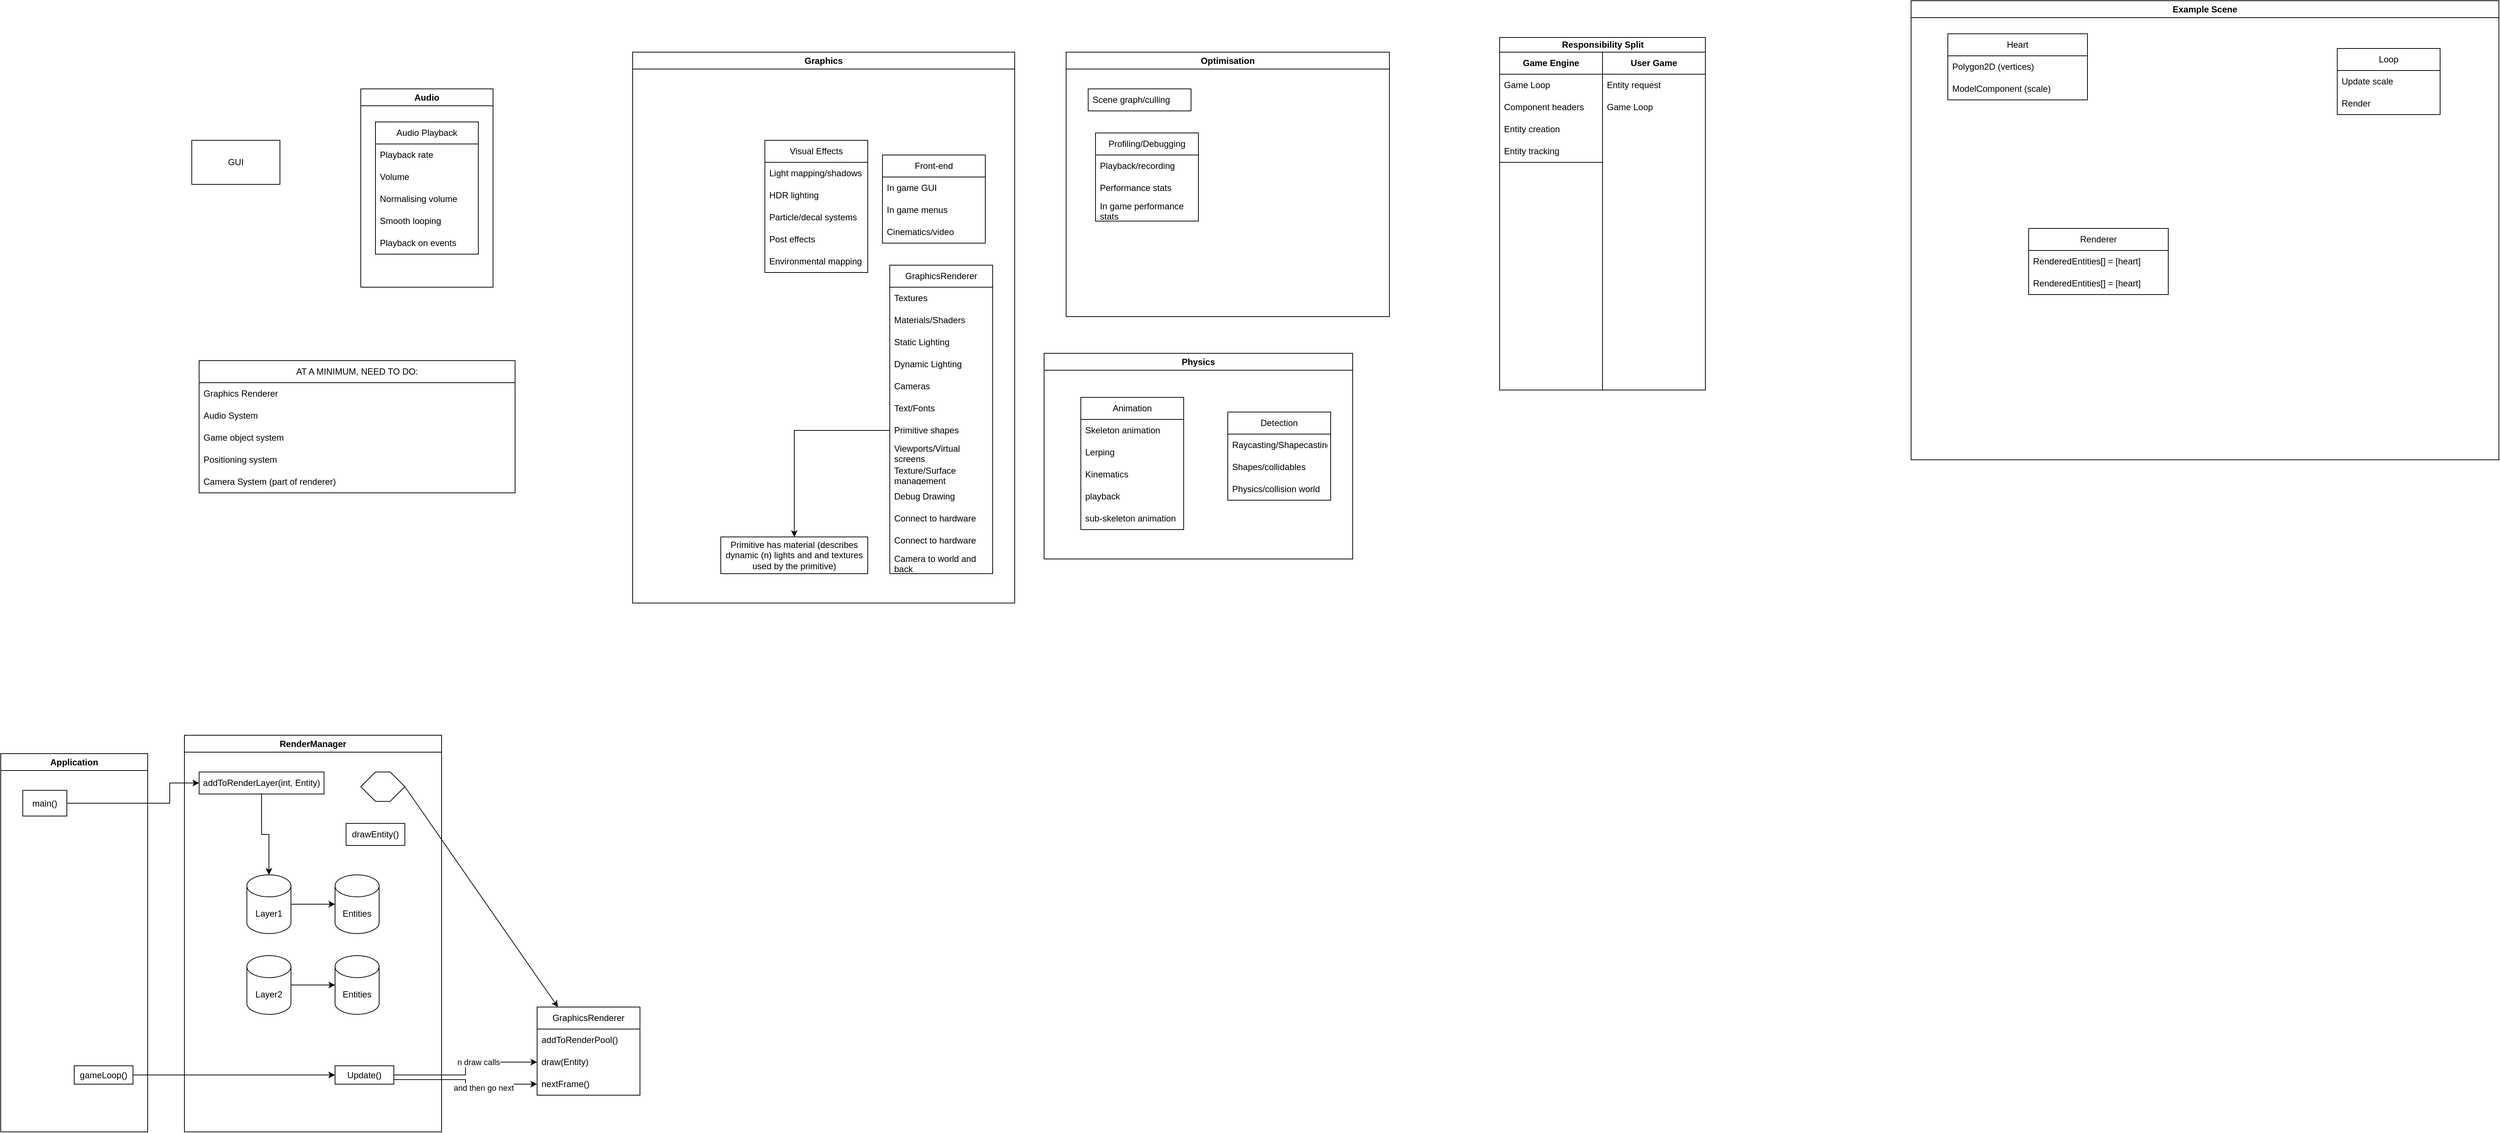 <mxfile version="23.1.5" type="device">
  <diagram name="Page-1" id="dj7IsfFV3n2ScgPopdDK">
    <mxGraphModel dx="2846" dy="1161" grid="1" gridSize="10" guides="1" tooltips="1" connect="1" arrows="1" fold="1" page="1" pageScale="1" pageWidth="850" pageHeight="1100" math="0" shadow="0">
      <root>
        <mxCell id="0" />
        <mxCell id="1" parent="0" />
        <mxCell id="uAU6rZixQH7WhmtSIfLZ-1" value="GraphicsRenderer" style="swimlane;fontStyle=0;childLayout=stackLayout;horizontal=1;startSize=30;horizontalStack=0;resizeParent=1;resizeParentMax=0;resizeLast=0;collapsible=1;marginBottom=0;whiteSpace=wrap;html=1;" parent="1" vertex="1">
          <mxGeometry x="390" y="480" width="140" height="420" as="geometry" />
        </mxCell>
        <mxCell id="uAU6rZixQH7WhmtSIfLZ-3" value="Textures" style="text;strokeColor=none;fillColor=none;align=left;verticalAlign=middle;spacingLeft=4;spacingRight=4;overflow=hidden;points=[[0,0.5],[1,0.5]];portConstraint=eastwest;rotatable=0;whiteSpace=wrap;html=1;" parent="uAU6rZixQH7WhmtSIfLZ-1" vertex="1">
          <mxGeometry y="30" width="140" height="30" as="geometry" />
        </mxCell>
        <mxCell id="uAU6rZixQH7WhmtSIfLZ-5" value="Materials/Shaders" style="text;strokeColor=none;fillColor=none;align=left;verticalAlign=middle;spacingLeft=4;spacingRight=4;overflow=hidden;points=[[0,0.5],[1,0.5]];portConstraint=eastwest;rotatable=0;whiteSpace=wrap;html=1;" parent="uAU6rZixQH7WhmtSIfLZ-1" vertex="1">
          <mxGeometry y="60" width="140" height="30" as="geometry" />
        </mxCell>
        <mxCell id="uAU6rZixQH7WhmtSIfLZ-6" value="Static Lighting" style="text;strokeColor=none;fillColor=none;align=left;verticalAlign=middle;spacingLeft=4;spacingRight=4;overflow=hidden;points=[[0,0.5],[1,0.5]];portConstraint=eastwest;rotatable=0;whiteSpace=wrap;html=1;" parent="uAU6rZixQH7WhmtSIfLZ-1" vertex="1">
          <mxGeometry y="90" width="140" height="30" as="geometry" />
        </mxCell>
        <mxCell id="uAU6rZixQH7WhmtSIfLZ-7" value="Dynamic Lighting" style="text;strokeColor=none;fillColor=none;align=left;verticalAlign=middle;spacingLeft=4;spacingRight=4;overflow=hidden;points=[[0,0.5],[1,0.5]];portConstraint=eastwest;rotatable=0;whiteSpace=wrap;html=1;" parent="uAU6rZixQH7WhmtSIfLZ-1" vertex="1">
          <mxGeometry y="120" width="140" height="30" as="geometry" />
        </mxCell>
        <mxCell id="uAU6rZixQH7WhmtSIfLZ-8" value="Cameras" style="text;strokeColor=none;fillColor=none;align=left;verticalAlign=middle;spacingLeft=4;spacingRight=4;overflow=hidden;points=[[0,0.5],[1,0.5]];portConstraint=eastwest;rotatable=0;whiteSpace=wrap;html=1;" parent="uAU6rZixQH7WhmtSIfLZ-1" vertex="1">
          <mxGeometry y="150" width="140" height="30" as="geometry" />
        </mxCell>
        <mxCell id="uAU6rZixQH7WhmtSIfLZ-9" value="Text/Fonts" style="text;strokeColor=none;fillColor=none;align=left;verticalAlign=middle;spacingLeft=4;spacingRight=4;overflow=hidden;points=[[0,0.5],[1,0.5]];portConstraint=eastwest;rotatable=0;whiteSpace=wrap;html=1;" parent="uAU6rZixQH7WhmtSIfLZ-1" vertex="1">
          <mxGeometry y="180" width="140" height="30" as="geometry" />
        </mxCell>
        <mxCell id="uAU6rZixQH7WhmtSIfLZ-10" value="Primitive shapes" style="text;strokeColor=none;fillColor=none;align=left;verticalAlign=middle;spacingLeft=4;spacingRight=4;overflow=hidden;points=[[0,0.5],[1,0.5]];portConstraint=eastwest;rotatable=0;whiteSpace=wrap;html=1;" parent="uAU6rZixQH7WhmtSIfLZ-1" vertex="1">
          <mxGeometry y="210" width="140" height="30" as="geometry" />
        </mxCell>
        <mxCell id="uAU6rZixQH7WhmtSIfLZ-11" value="Viewports/Virtual screens" style="text;strokeColor=none;fillColor=none;align=left;verticalAlign=middle;spacingLeft=4;spacingRight=4;overflow=hidden;points=[[0,0.5],[1,0.5]];portConstraint=eastwest;rotatable=0;whiteSpace=wrap;html=1;" parent="uAU6rZixQH7WhmtSIfLZ-1" vertex="1">
          <mxGeometry y="240" width="140" height="30" as="geometry" />
        </mxCell>
        <mxCell id="uAU6rZixQH7WhmtSIfLZ-12" value="Texture/Surface management" style="text;strokeColor=none;fillColor=none;align=left;verticalAlign=middle;spacingLeft=4;spacingRight=4;overflow=hidden;points=[[0,0.5],[1,0.5]];portConstraint=eastwest;rotatable=0;whiteSpace=wrap;html=1;" parent="uAU6rZixQH7WhmtSIfLZ-1" vertex="1">
          <mxGeometry y="270" width="140" height="30" as="geometry" />
        </mxCell>
        <mxCell id="uAU6rZixQH7WhmtSIfLZ-13" value="Debug Drawing" style="text;strokeColor=none;fillColor=none;align=left;verticalAlign=middle;spacingLeft=4;spacingRight=4;overflow=hidden;points=[[0,0.5],[1,0.5]];portConstraint=eastwest;rotatable=0;whiteSpace=wrap;html=1;" parent="uAU6rZixQH7WhmtSIfLZ-1" vertex="1">
          <mxGeometry y="300" width="140" height="30" as="geometry" />
        </mxCell>
        <mxCell id="uAU6rZixQH7WhmtSIfLZ-14" value="Connect to hardware" style="text;strokeColor=none;fillColor=none;align=left;verticalAlign=middle;spacingLeft=4;spacingRight=4;overflow=hidden;points=[[0,0.5],[1,0.5]];portConstraint=eastwest;rotatable=0;whiteSpace=wrap;html=1;" parent="uAU6rZixQH7WhmtSIfLZ-1" vertex="1">
          <mxGeometry y="330" width="140" height="30" as="geometry" />
        </mxCell>
        <mxCell id="uAU6rZixQH7WhmtSIfLZ-16" value="Connect to hardware" style="text;strokeColor=none;fillColor=none;align=left;verticalAlign=middle;spacingLeft=4;spacingRight=4;overflow=hidden;points=[[0,0.5],[1,0.5]];portConstraint=eastwest;rotatable=0;whiteSpace=wrap;html=1;" parent="uAU6rZixQH7WhmtSIfLZ-1" vertex="1">
          <mxGeometry y="360" width="140" height="30" as="geometry" />
        </mxCell>
        <mxCell id="uAU6rZixQH7WhmtSIfLZ-17" value="Camera to world and back" style="text;strokeColor=none;fillColor=none;align=left;verticalAlign=middle;spacingLeft=4;spacingRight=4;overflow=hidden;points=[[0,0.5],[1,0.5]];portConstraint=eastwest;rotatable=0;whiteSpace=wrap;html=1;" parent="uAU6rZixQH7WhmtSIfLZ-1" vertex="1">
          <mxGeometry y="390" width="140" height="30" as="geometry" />
        </mxCell>
        <mxCell id="uAU6rZixQH7WhmtSIfLZ-18" style="edgeStyle=orthogonalEdgeStyle;rounded=0;orthogonalLoop=1;jettySize=auto;html=1;exitX=0;exitY=0.5;exitDx=0;exitDy=0;" parent="1" source="uAU6rZixQH7WhmtSIfLZ-10" target="uAU6rZixQH7WhmtSIfLZ-19" edge="1">
          <mxGeometry relative="1" as="geometry">
            <mxPoint x="240" y="670" as="targetPoint" />
          </mxGeometry>
        </mxCell>
        <mxCell id="uAU6rZixQH7WhmtSIfLZ-20" value="Graphics" style="swimlane;whiteSpace=wrap;html=1;" parent="1" vertex="1">
          <mxGeometry x="40" y="190" width="520" height="750" as="geometry" />
        </mxCell>
        <mxCell id="uAU6rZixQH7WhmtSIfLZ-19" value="Primitive has material (describes dynamic (n) lights and and textures used by the primitive)" style="rounded=0;whiteSpace=wrap;html=1;" parent="uAU6rZixQH7WhmtSIfLZ-20" vertex="1">
          <mxGeometry x="120" y="660" width="200" height="50" as="geometry" />
        </mxCell>
        <mxCell id="uAU6rZixQH7WhmtSIfLZ-21" value="Visual Effects" style="swimlane;fontStyle=0;childLayout=stackLayout;horizontal=1;startSize=30;horizontalStack=0;resizeParent=1;resizeParentMax=0;resizeLast=0;collapsible=1;marginBottom=0;whiteSpace=wrap;html=1;" parent="uAU6rZixQH7WhmtSIfLZ-20" vertex="1">
          <mxGeometry x="180" y="120" width="140" height="180" as="geometry" />
        </mxCell>
        <mxCell id="uAU6rZixQH7WhmtSIfLZ-22" value="Light mapping/shadows" style="text;strokeColor=none;fillColor=none;align=left;verticalAlign=middle;spacingLeft=4;spacingRight=4;overflow=hidden;points=[[0,0.5],[1,0.5]];portConstraint=eastwest;rotatable=0;whiteSpace=wrap;html=1;" parent="uAU6rZixQH7WhmtSIfLZ-21" vertex="1">
          <mxGeometry y="30" width="140" height="30" as="geometry" />
        </mxCell>
        <mxCell id="uAU6rZixQH7WhmtSIfLZ-26" value="HDR lighting" style="text;strokeColor=none;fillColor=none;align=left;verticalAlign=middle;spacingLeft=4;spacingRight=4;overflow=hidden;points=[[0,0.5],[1,0.5]];portConstraint=eastwest;rotatable=0;whiteSpace=wrap;html=1;" parent="uAU6rZixQH7WhmtSIfLZ-21" vertex="1">
          <mxGeometry y="60" width="140" height="30" as="geometry" />
        </mxCell>
        <mxCell id="uAU6rZixQH7WhmtSIfLZ-27" value="Particle/decal systems" style="text;strokeColor=none;fillColor=none;align=left;verticalAlign=middle;spacingLeft=4;spacingRight=4;overflow=hidden;points=[[0,0.5],[1,0.5]];portConstraint=eastwest;rotatable=0;whiteSpace=wrap;html=1;" parent="uAU6rZixQH7WhmtSIfLZ-21" vertex="1">
          <mxGeometry y="90" width="140" height="30" as="geometry" />
        </mxCell>
        <mxCell id="uAU6rZixQH7WhmtSIfLZ-28" value="Post effects" style="text;strokeColor=none;fillColor=none;align=left;verticalAlign=middle;spacingLeft=4;spacingRight=4;overflow=hidden;points=[[0,0.5],[1,0.5]];portConstraint=eastwest;rotatable=0;whiteSpace=wrap;html=1;" parent="uAU6rZixQH7WhmtSIfLZ-21" vertex="1">
          <mxGeometry y="120" width="140" height="30" as="geometry" />
        </mxCell>
        <mxCell id="uAU6rZixQH7WhmtSIfLZ-29" value="Environmental mapping" style="text;strokeColor=none;fillColor=none;align=left;verticalAlign=middle;spacingLeft=4;spacingRight=4;overflow=hidden;points=[[0,0.5],[1,0.5]];portConstraint=eastwest;rotatable=0;whiteSpace=wrap;html=1;" parent="uAU6rZixQH7WhmtSIfLZ-21" vertex="1">
          <mxGeometry y="150" width="140" height="30" as="geometry" />
        </mxCell>
        <mxCell id="uAU6rZixQH7WhmtSIfLZ-31" value="Front-end" style="swimlane;fontStyle=0;childLayout=stackLayout;horizontal=1;startSize=30;horizontalStack=0;resizeParent=1;resizeParentMax=0;resizeLast=0;collapsible=1;marginBottom=0;whiteSpace=wrap;html=1;" parent="uAU6rZixQH7WhmtSIfLZ-20" vertex="1">
          <mxGeometry x="340" y="140" width="140" height="120" as="geometry" />
        </mxCell>
        <mxCell id="uAU6rZixQH7WhmtSIfLZ-32" value="In game GUI" style="text;strokeColor=none;fillColor=none;align=left;verticalAlign=middle;spacingLeft=4;spacingRight=4;overflow=hidden;points=[[0,0.5],[1,0.5]];portConstraint=eastwest;rotatable=0;whiteSpace=wrap;html=1;" parent="uAU6rZixQH7WhmtSIfLZ-31" vertex="1">
          <mxGeometry y="30" width="140" height="30" as="geometry" />
        </mxCell>
        <mxCell id="uAU6rZixQH7WhmtSIfLZ-33" value="In game menus" style="text;strokeColor=none;fillColor=none;align=left;verticalAlign=middle;spacingLeft=4;spacingRight=4;overflow=hidden;points=[[0,0.5],[1,0.5]];portConstraint=eastwest;rotatable=0;whiteSpace=wrap;html=1;" parent="uAU6rZixQH7WhmtSIfLZ-31" vertex="1">
          <mxGeometry y="60" width="140" height="30" as="geometry" />
        </mxCell>
        <mxCell id="uAU6rZixQH7WhmtSIfLZ-34" value="Cinematics/video" style="text;strokeColor=none;fillColor=none;align=left;verticalAlign=middle;spacingLeft=4;spacingRight=4;overflow=hidden;points=[[0,0.5],[1,0.5]];portConstraint=eastwest;rotatable=0;whiteSpace=wrap;html=1;" parent="uAU6rZixQH7WhmtSIfLZ-31" vertex="1">
          <mxGeometry y="90" width="140" height="30" as="geometry" />
        </mxCell>
        <mxCell id="uAU6rZixQH7WhmtSIfLZ-30" value="GUI" style="rounded=0;whiteSpace=wrap;html=1;" parent="1" vertex="1">
          <mxGeometry x="-560" y="310" width="120" height="60" as="geometry" />
        </mxCell>
        <mxCell id="uAU6rZixQH7WhmtSIfLZ-36" value="Optimisation" style="swimlane;whiteSpace=wrap;html=1;" parent="1" vertex="1">
          <mxGeometry x="630" y="190" width="440" height="360" as="geometry" />
        </mxCell>
        <mxCell id="uAU6rZixQH7WhmtSIfLZ-15" value="Scene graph/culling" style="text;strokeColor=default;fillColor=none;align=left;verticalAlign=middle;spacingLeft=4;spacingRight=4;overflow=hidden;points=[[0,0.5],[1,0.5]];portConstraint=eastwest;rotatable=0;whiteSpace=wrap;html=1;" parent="uAU6rZixQH7WhmtSIfLZ-36" vertex="1">
          <mxGeometry x="30" y="50" width="140" height="30" as="geometry" />
        </mxCell>
        <mxCell id="uAU6rZixQH7WhmtSIfLZ-38" value="Profiling/Debugging" style="swimlane;fontStyle=0;childLayout=stackLayout;horizontal=1;startSize=30;horizontalStack=0;resizeParent=1;resizeParentMax=0;resizeLast=0;collapsible=1;marginBottom=0;whiteSpace=wrap;html=1;" parent="uAU6rZixQH7WhmtSIfLZ-36" vertex="1">
          <mxGeometry x="40" y="110" width="140" height="120" as="geometry" />
        </mxCell>
        <mxCell id="uAU6rZixQH7WhmtSIfLZ-39" value="Playback/recording" style="text;strokeColor=none;fillColor=none;align=left;verticalAlign=middle;spacingLeft=4;spacingRight=4;overflow=hidden;points=[[0,0.5],[1,0.5]];portConstraint=eastwest;rotatable=0;whiteSpace=wrap;html=1;" parent="uAU6rZixQH7WhmtSIfLZ-38" vertex="1">
          <mxGeometry y="30" width="140" height="30" as="geometry" />
        </mxCell>
        <mxCell id="uAU6rZixQH7WhmtSIfLZ-40" value="Performance stats" style="text;strokeColor=none;fillColor=none;align=left;verticalAlign=middle;spacingLeft=4;spacingRight=4;overflow=hidden;points=[[0,0.5],[1,0.5]];portConstraint=eastwest;rotatable=0;whiteSpace=wrap;html=1;" parent="uAU6rZixQH7WhmtSIfLZ-38" vertex="1">
          <mxGeometry y="60" width="140" height="30" as="geometry" />
        </mxCell>
        <mxCell id="uAU6rZixQH7WhmtSIfLZ-41" value="In game performance stats" style="text;strokeColor=none;fillColor=none;align=left;verticalAlign=middle;spacingLeft=4;spacingRight=4;overflow=hidden;points=[[0,0.5],[1,0.5]];portConstraint=eastwest;rotatable=0;whiteSpace=wrap;html=1;" parent="uAU6rZixQH7WhmtSIfLZ-38" vertex="1">
          <mxGeometry y="90" width="140" height="30" as="geometry" />
        </mxCell>
        <mxCell id="uAU6rZixQH7WhmtSIfLZ-42" value="Physics" style="swimlane;whiteSpace=wrap;html=1;" parent="1" vertex="1">
          <mxGeometry x="600" y="600" width="420" height="280" as="geometry" />
        </mxCell>
        <mxCell id="uAU6rZixQH7WhmtSIfLZ-44" value="Detection" style="swimlane;fontStyle=0;childLayout=stackLayout;horizontal=1;startSize=30;horizontalStack=0;resizeParent=1;resizeParentMax=0;resizeLast=0;collapsible=1;marginBottom=0;whiteSpace=wrap;html=1;" parent="uAU6rZixQH7WhmtSIfLZ-42" vertex="1">
          <mxGeometry x="250" y="80" width="140" height="120" as="geometry" />
        </mxCell>
        <mxCell id="uAU6rZixQH7WhmtSIfLZ-45" value="Raycasting/Shapecasting" style="text;strokeColor=none;fillColor=none;align=left;verticalAlign=middle;spacingLeft=4;spacingRight=4;overflow=hidden;points=[[0,0.5],[1,0.5]];portConstraint=eastwest;rotatable=0;whiteSpace=wrap;html=1;" parent="uAU6rZixQH7WhmtSIfLZ-44" vertex="1">
          <mxGeometry y="30" width="140" height="30" as="geometry" />
        </mxCell>
        <mxCell id="uAU6rZixQH7WhmtSIfLZ-46" value="Shapes/collidables" style="text;strokeColor=none;fillColor=none;align=left;verticalAlign=middle;spacingLeft=4;spacingRight=4;overflow=hidden;points=[[0,0.5],[1,0.5]];portConstraint=eastwest;rotatable=0;whiteSpace=wrap;html=1;" parent="uAU6rZixQH7WhmtSIfLZ-44" vertex="1">
          <mxGeometry y="60" width="140" height="30" as="geometry" />
        </mxCell>
        <mxCell id="uAU6rZixQH7WhmtSIfLZ-47" value="Physics/collision world" style="text;strokeColor=none;fillColor=none;align=left;verticalAlign=middle;spacingLeft=4;spacingRight=4;overflow=hidden;points=[[0,0.5],[1,0.5]];portConstraint=eastwest;rotatable=0;whiteSpace=wrap;html=1;" parent="uAU6rZixQH7WhmtSIfLZ-44" vertex="1">
          <mxGeometry y="90" width="140" height="30" as="geometry" />
        </mxCell>
        <mxCell id="uAU6rZixQH7WhmtSIfLZ-48" value="Animation" style="swimlane;fontStyle=0;childLayout=stackLayout;horizontal=1;startSize=30;horizontalStack=0;resizeParent=1;resizeParentMax=0;resizeLast=0;collapsible=1;marginBottom=0;whiteSpace=wrap;html=1;" parent="uAU6rZixQH7WhmtSIfLZ-42" vertex="1">
          <mxGeometry x="50" y="60" width="140" height="180" as="geometry" />
        </mxCell>
        <mxCell id="uAU6rZixQH7WhmtSIfLZ-49" value="Skeleton animation" style="text;strokeColor=none;fillColor=none;align=left;verticalAlign=middle;spacingLeft=4;spacingRight=4;overflow=hidden;points=[[0,0.5],[1,0.5]];portConstraint=eastwest;rotatable=0;whiteSpace=wrap;html=1;" parent="uAU6rZixQH7WhmtSIfLZ-48" vertex="1">
          <mxGeometry y="30" width="140" height="30" as="geometry" />
        </mxCell>
        <mxCell id="uAU6rZixQH7WhmtSIfLZ-52" value="Lerping" style="text;strokeColor=none;fillColor=none;align=left;verticalAlign=middle;spacingLeft=4;spacingRight=4;overflow=hidden;points=[[0,0.5],[1,0.5]];portConstraint=eastwest;rotatable=0;whiteSpace=wrap;html=1;" parent="uAU6rZixQH7WhmtSIfLZ-48" vertex="1">
          <mxGeometry y="60" width="140" height="30" as="geometry" />
        </mxCell>
        <mxCell id="uAU6rZixQH7WhmtSIfLZ-53" value="Kinematics" style="text;strokeColor=none;fillColor=none;align=left;verticalAlign=middle;spacingLeft=4;spacingRight=4;overflow=hidden;points=[[0,0.5],[1,0.5]];portConstraint=eastwest;rotatable=0;whiteSpace=wrap;html=1;" parent="uAU6rZixQH7WhmtSIfLZ-48" vertex="1">
          <mxGeometry y="90" width="140" height="30" as="geometry" />
        </mxCell>
        <mxCell id="uAU6rZixQH7WhmtSIfLZ-54" value="playback" style="text;strokeColor=none;fillColor=none;align=left;verticalAlign=middle;spacingLeft=4;spacingRight=4;overflow=hidden;points=[[0,0.5],[1,0.5]];portConstraint=eastwest;rotatable=0;whiteSpace=wrap;html=1;" parent="uAU6rZixQH7WhmtSIfLZ-48" vertex="1">
          <mxGeometry y="120" width="140" height="30" as="geometry" />
        </mxCell>
        <mxCell id="uAU6rZixQH7WhmtSIfLZ-55" value="sub-skeleton animation" style="text;strokeColor=none;fillColor=none;align=left;verticalAlign=middle;spacingLeft=4;spacingRight=4;overflow=hidden;points=[[0,0.5],[1,0.5]];portConstraint=eastwest;rotatable=0;whiteSpace=wrap;html=1;" parent="uAU6rZixQH7WhmtSIfLZ-48" vertex="1">
          <mxGeometry y="150" width="140" height="30" as="geometry" />
        </mxCell>
        <mxCell id="uAU6rZixQH7WhmtSIfLZ-56" value="Audio" style="swimlane;whiteSpace=wrap;html=1;" parent="1" vertex="1">
          <mxGeometry x="-330" y="240" width="180" height="270" as="geometry" />
        </mxCell>
        <mxCell id="uAU6rZixQH7WhmtSIfLZ-57" value="Audio Playback" style="swimlane;fontStyle=0;childLayout=stackLayout;horizontal=1;startSize=30;horizontalStack=0;resizeParent=1;resizeParentMax=0;resizeLast=0;collapsible=1;marginBottom=0;whiteSpace=wrap;html=1;" parent="uAU6rZixQH7WhmtSIfLZ-56" vertex="1">
          <mxGeometry x="20" y="45" width="140" height="180" as="geometry" />
        </mxCell>
        <mxCell id="uAU6rZixQH7WhmtSIfLZ-58" value="Playback rate" style="text;strokeColor=none;fillColor=none;align=left;verticalAlign=middle;spacingLeft=4;spacingRight=4;overflow=hidden;points=[[0,0.5],[1,0.5]];portConstraint=eastwest;rotatable=0;whiteSpace=wrap;html=1;" parent="uAU6rZixQH7WhmtSIfLZ-57" vertex="1">
          <mxGeometry y="30" width="140" height="30" as="geometry" />
        </mxCell>
        <mxCell id="uAU6rZixQH7WhmtSIfLZ-59" value="Volume" style="text;strokeColor=none;fillColor=none;align=left;verticalAlign=middle;spacingLeft=4;spacingRight=4;overflow=hidden;points=[[0,0.5],[1,0.5]];portConstraint=eastwest;rotatable=0;whiteSpace=wrap;html=1;" parent="uAU6rZixQH7WhmtSIfLZ-57" vertex="1">
          <mxGeometry y="60" width="140" height="30" as="geometry" />
        </mxCell>
        <mxCell id="uAU6rZixQH7WhmtSIfLZ-60" value="Normalising volume" style="text;strokeColor=none;fillColor=none;align=left;verticalAlign=middle;spacingLeft=4;spacingRight=4;overflow=hidden;points=[[0,0.5],[1,0.5]];portConstraint=eastwest;rotatable=0;whiteSpace=wrap;html=1;" parent="uAU6rZixQH7WhmtSIfLZ-57" vertex="1">
          <mxGeometry y="90" width="140" height="30" as="geometry" />
        </mxCell>
        <mxCell id="uAU6rZixQH7WhmtSIfLZ-61" value="Smooth looping" style="text;strokeColor=none;fillColor=none;align=left;verticalAlign=middle;spacingLeft=4;spacingRight=4;overflow=hidden;points=[[0,0.5],[1,0.5]];portConstraint=eastwest;rotatable=0;whiteSpace=wrap;html=1;" parent="uAU6rZixQH7WhmtSIfLZ-57" vertex="1">
          <mxGeometry y="120" width="140" height="30" as="geometry" />
        </mxCell>
        <mxCell id="uAU6rZixQH7WhmtSIfLZ-62" value="Playback on events" style="text;strokeColor=none;fillColor=none;align=left;verticalAlign=middle;spacingLeft=4;spacingRight=4;overflow=hidden;points=[[0,0.5],[1,0.5]];portConstraint=eastwest;rotatable=0;whiteSpace=wrap;html=1;" parent="uAU6rZixQH7WhmtSIfLZ-57" vertex="1">
          <mxGeometry y="150" width="140" height="30" as="geometry" />
        </mxCell>
        <mxCell id="uAU6rZixQH7WhmtSIfLZ-63" value="AT A MINIMUM, NEED TO DO:" style="swimlane;fontStyle=0;childLayout=stackLayout;horizontal=1;startSize=30;horizontalStack=0;resizeParent=1;resizeParentMax=0;resizeLast=0;collapsible=1;marginBottom=0;whiteSpace=wrap;html=1;" parent="1" vertex="1">
          <mxGeometry x="-550" y="610" width="430" height="180" as="geometry" />
        </mxCell>
        <mxCell id="uAU6rZixQH7WhmtSIfLZ-64" value="Graphics Renderer" style="text;strokeColor=none;fillColor=none;align=left;verticalAlign=middle;spacingLeft=4;spacingRight=4;overflow=hidden;points=[[0,0.5],[1,0.5]];portConstraint=eastwest;rotatable=0;whiteSpace=wrap;html=1;" parent="uAU6rZixQH7WhmtSIfLZ-63" vertex="1">
          <mxGeometry y="30" width="430" height="30" as="geometry" />
        </mxCell>
        <mxCell id="uAU6rZixQH7WhmtSIfLZ-65" value="Audio System" style="text;strokeColor=none;fillColor=none;align=left;verticalAlign=middle;spacingLeft=4;spacingRight=4;overflow=hidden;points=[[0,0.5],[1,0.5]];portConstraint=eastwest;rotatable=0;whiteSpace=wrap;html=1;" parent="uAU6rZixQH7WhmtSIfLZ-63" vertex="1">
          <mxGeometry y="60" width="430" height="30" as="geometry" />
        </mxCell>
        <mxCell id="uAU6rZixQH7WhmtSIfLZ-66" value="Game object system" style="text;strokeColor=none;fillColor=none;align=left;verticalAlign=middle;spacingLeft=4;spacingRight=4;overflow=hidden;points=[[0,0.5],[1,0.5]];portConstraint=eastwest;rotatable=0;whiteSpace=wrap;html=1;" parent="uAU6rZixQH7WhmtSIfLZ-63" vertex="1">
          <mxGeometry y="90" width="430" height="30" as="geometry" />
        </mxCell>
        <mxCell id="uAU6rZixQH7WhmtSIfLZ-67" value="Positioning system" style="text;strokeColor=none;fillColor=none;align=left;verticalAlign=middle;spacingLeft=4;spacingRight=4;overflow=hidden;points=[[0,0.5],[1,0.5]];portConstraint=eastwest;rotatable=0;whiteSpace=wrap;html=1;" parent="uAU6rZixQH7WhmtSIfLZ-63" vertex="1">
          <mxGeometry y="120" width="430" height="30" as="geometry" />
        </mxCell>
        <mxCell id="uAU6rZixQH7WhmtSIfLZ-68" value="Camera System (part of renderer)" style="text;strokeColor=none;fillColor=none;align=left;verticalAlign=middle;spacingLeft=4;spacingRight=4;overflow=hidden;points=[[0,0.5],[1,0.5]];portConstraint=eastwest;rotatable=0;whiteSpace=wrap;html=1;" parent="uAU6rZixQH7WhmtSIfLZ-63" vertex="1">
          <mxGeometry y="150" width="430" height="30" as="geometry" />
        </mxCell>
        <mxCell id="_7l_q1OyXeY1dd840jko-5" value="Responsibility Split" style="swimlane;childLayout=stackLayout;resizeParent=1;resizeParentMax=0;startSize=20;html=1;swimlaneLine=1;" parent="1" vertex="1">
          <mxGeometry x="1220.0" y="170" width="280" height="480" as="geometry" />
        </mxCell>
        <mxCell id="_7l_q1OyXeY1dd840jko-11" value="Game Engine" style="swimlane;fontStyle=1;childLayout=stackLayout;horizontal=1;startSize=30;horizontalStack=0;resizeParent=1;resizeParentMax=0;resizeLast=0;collapsible=1;marginBottom=0;whiteSpace=wrap;html=1;" parent="_7l_q1OyXeY1dd840jko-5" vertex="1">
          <mxGeometry y="20" width="140" height="150" as="geometry" />
        </mxCell>
        <mxCell id="_7l_q1OyXeY1dd840jko-12" value="Game Loop" style="text;strokeColor=none;fillColor=none;align=left;verticalAlign=middle;spacingLeft=4;spacingRight=4;overflow=hidden;points=[[0,0.5],[1,0.5]];portConstraint=eastwest;rotatable=0;whiteSpace=wrap;html=1;" parent="_7l_q1OyXeY1dd840jko-11" vertex="1">
          <mxGeometry y="30" width="140" height="30" as="geometry" />
        </mxCell>
        <mxCell id="_7l_q1OyXeY1dd840jko-15" value="Component headers" style="text;strokeColor=none;fillColor=none;align=left;verticalAlign=middle;spacingLeft=4;spacingRight=4;overflow=hidden;points=[[0,0.5],[1,0.5]];portConstraint=eastwest;rotatable=0;whiteSpace=wrap;html=1;" parent="_7l_q1OyXeY1dd840jko-11" vertex="1">
          <mxGeometry y="60" width="140" height="30" as="geometry" />
        </mxCell>
        <mxCell id="_7l_q1OyXeY1dd840jko-19" value="Entity creation" style="text;strokeColor=none;fillColor=none;align=left;verticalAlign=middle;spacingLeft=4;spacingRight=4;overflow=hidden;points=[[0,0.5],[1,0.5]];portConstraint=eastwest;rotatable=0;whiteSpace=wrap;html=1;" parent="_7l_q1OyXeY1dd840jko-11" vertex="1">
          <mxGeometry y="90" width="140" height="30" as="geometry" />
        </mxCell>
        <mxCell id="_7l_q1OyXeY1dd840jko-20" value="Entity tracking" style="text;strokeColor=none;fillColor=none;align=left;verticalAlign=middle;spacingLeft=4;spacingRight=4;overflow=hidden;points=[[0,0.5],[1,0.5]];portConstraint=eastwest;rotatable=0;whiteSpace=wrap;html=1;" parent="_7l_q1OyXeY1dd840jko-11" vertex="1">
          <mxGeometry y="120" width="140" height="30" as="geometry" />
        </mxCell>
        <mxCell id="_7l_q1OyXeY1dd840jko-16" value="User Game" style="swimlane;fontStyle=1;childLayout=stackLayout;horizontal=1;startSize=30;horizontalStack=0;resizeParent=1;resizeParentMax=0;resizeLast=0;collapsible=1;marginBottom=0;whiteSpace=wrap;html=1;" parent="_7l_q1OyXeY1dd840jko-5" vertex="1">
          <mxGeometry x="140" y="20" width="140" height="460" as="geometry" />
        </mxCell>
        <mxCell id="_7l_q1OyXeY1dd840jko-17" value="Entity request" style="text;strokeColor=none;fillColor=none;align=left;verticalAlign=middle;spacingLeft=4;spacingRight=4;overflow=hidden;points=[[0,0.5],[1,0.5]];portConstraint=eastwest;rotatable=0;whiteSpace=wrap;html=1;" parent="_7l_q1OyXeY1dd840jko-16" vertex="1">
          <mxGeometry y="30" width="140" height="30" as="geometry" />
        </mxCell>
        <mxCell id="_7l_q1OyXeY1dd840jko-18" value="Game Loop" style="text;strokeColor=none;fillColor=none;align=left;verticalAlign=middle;spacingLeft=4;spacingRight=4;overflow=hidden;points=[[0,0.5],[1,0.5]];portConstraint=eastwest;rotatable=0;whiteSpace=wrap;html=1;" parent="_7l_q1OyXeY1dd840jko-16" vertex="1">
          <mxGeometry y="60" width="140" height="30" as="geometry" />
        </mxCell>
        <mxCell id="_7l_q1OyXeY1dd840jko-21" value="Example Scene" style="swimlane;whiteSpace=wrap;html=1;" parent="1" vertex="1">
          <mxGeometry x="1780" y="120" width="800" height="625" as="geometry" />
        </mxCell>
        <mxCell id="_7l_q1OyXeY1dd840jko-22" value="Heart" style="swimlane;fontStyle=0;childLayout=stackLayout;horizontal=1;startSize=30;horizontalStack=0;resizeParent=1;resizeParentMax=0;resizeLast=0;collapsible=1;marginBottom=0;whiteSpace=wrap;html=1;" parent="_7l_q1OyXeY1dd840jko-21" vertex="1">
          <mxGeometry x="50" y="45" width="190" height="90" as="geometry" />
        </mxCell>
        <mxCell id="_7l_q1OyXeY1dd840jko-23" value="Polygon2D (vertices)" style="text;strokeColor=none;fillColor=none;align=left;verticalAlign=middle;spacingLeft=4;spacingRight=4;overflow=hidden;points=[[0,0.5],[1,0.5]];portConstraint=eastwest;rotatable=0;whiteSpace=wrap;html=1;" parent="_7l_q1OyXeY1dd840jko-22" vertex="1">
          <mxGeometry y="30" width="190" height="30" as="geometry" />
        </mxCell>
        <mxCell id="_7l_q1OyXeY1dd840jko-28" value="ModelComponent (scale)" style="text;strokeColor=none;fillColor=none;align=left;verticalAlign=middle;spacingLeft=4;spacingRight=4;overflow=hidden;points=[[0,0.5],[1,0.5]];portConstraint=eastwest;rotatable=0;whiteSpace=wrap;html=1;" parent="_7l_q1OyXeY1dd840jko-22" vertex="1">
          <mxGeometry y="60" width="190" height="30" as="geometry" />
        </mxCell>
        <mxCell id="_7l_q1OyXeY1dd840jko-29" value="&lt;span style=&quot;font-weight: normal;&quot;&gt;Loop&lt;/span&gt;" style="swimlane;fontStyle=1;childLayout=stackLayout;horizontal=1;startSize=30;horizontalStack=0;resizeParent=1;resizeParentMax=0;resizeLast=0;collapsible=1;marginBottom=0;whiteSpace=wrap;html=1;" parent="_7l_q1OyXeY1dd840jko-21" vertex="1">
          <mxGeometry x="580.0" y="65" width="140" height="90" as="geometry" />
        </mxCell>
        <mxCell id="_7l_q1OyXeY1dd840jko-30" value="Update scale" style="text;strokeColor=none;fillColor=none;align=left;verticalAlign=middle;spacingLeft=4;spacingRight=4;overflow=hidden;points=[[0,0.5],[1,0.5]];portConstraint=eastwest;rotatable=0;whiteSpace=wrap;html=1;" parent="_7l_q1OyXeY1dd840jko-29" vertex="1">
          <mxGeometry y="30" width="140" height="30" as="geometry" />
        </mxCell>
        <mxCell id="_7l_q1OyXeY1dd840jko-31" value="Render" style="text;strokeColor=none;fillColor=none;align=left;verticalAlign=middle;spacingLeft=4;spacingRight=4;overflow=hidden;points=[[0,0.5],[1,0.5]];portConstraint=eastwest;rotatable=0;whiteSpace=wrap;html=1;" parent="_7l_q1OyXeY1dd840jko-29" vertex="1">
          <mxGeometry y="60" width="140" height="30" as="geometry" />
        </mxCell>
        <mxCell id="_7l_q1OyXeY1dd840jko-34" value="Renderer" style="swimlane;fontStyle=0;childLayout=stackLayout;horizontal=1;startSize=30;horizontalStack=0;resizeParent=1;resizeParentMax=0;resizeLast=0;collapsible=1;marginBottom=0;whiteSpace=wrap;html=1;" parent="_7l_q1OyXeY1dd840jko-21" vertex="1">
          <mxGeometry x="160" y="310" width="190" height="90" as="geometry" />
        </mxCell>
        <mxCell id="_7l_q1OyXeY1dd840jko-35" value="RenderedEntities[] = [heart]" style="text;strokeColor=none;fillColor=none;align=left;verticalAlign=middle;spacingLeft=4;spacingRight=4;overflow=hidden;points=[[0,0.5],[1,0.5]];portConstraint=eastwest;rotatable=0;whiteSpace=wrap;html=1;" parent="_7l_q1OyXeY1dd840jko-34" vertex="1">
          <mxGeometry y="30" width="190" height="30" as="geometry" />
        </mxCell>
        <mxCell id="_7l_q1OyXeY1dd840jko-37" value="RenderedEntities[] = [heart]" style="text;strokeColor=none;fillColor=none;align=left;verticalAlign=middle;spacingLeft=4;spacingRight=4;overflow=hidden;points=[[0,0.5],[1,0.5]];portConstraint=eastwest;rotatable=0;whiteSpace=wrap;html=1;" parent="_7l_q1OyXeY1dd840jko-34" vertex="1">
          <mxGeometry y="60" width="190" height="30" as="geometry" />
        </mxCell>
        <mxCell id="tjN2nM2-Om2wizC0Oixi-15" value="GraphicsRenderer" style="swimlane;fontStyle=0;childLayout=stackLayout;horizontal=1;startSize=30;horizontalStack=0;resizeParent=1;resizeParentMax=0;resizeLast=0;collapsible=1;marginBottom=0;whiteSpace=wrap;html=1;" vertex="1" parent="1">
          <mxGeometry x="-90" y="1490" width="140" height="120" as="geometry" />
        </mxCell>
        <mxCell id="tjN2nM2-Om2wizC0Oixi-16" value="addToRenderPool()" style="text;strokeColor=none;fillColor=none;align=left;verticalAlign=middle;spacingLeft=4;spacingRight=4;overflow=hidden;points=[[0,0.5],[1,0.5]];portConstraint=eastwest;rotatable=0;whiteSpace=wrap;html=1;" vertex="1" parent="tjN2nM2-Om2wizC0Oixi-15">
          <mxGeometry y="30" width="140" height="30" as="geometry" />
        </mxCell>
        <mxCell id="tjN2nM2-Om2wizC0Oixi-43" value="draw(Entity)" style="text;strokeColor=none;fillColor=none;align=left;verticalAlign=middle;spacingLeft=4;spacingRight=4;overflow=hidden;points=[[0,0.5],[1,0.5]];portConstraint=eastwest;rotatable=0;whiteSpace=wrap;html=1;" vertex="1" parent="tjN2nM2-Om2wizC0Oixi-15">
          <mxGeometry y="60" width="140" height="30" as="geometry" />
        </mxCell>
        <mxCell id="tjN2nM2-Om2wizC0Oixi-47" value="nextFrame()" style="text;strokeColor=none;fillColor=none;align=left;verticalAlign=middle;spacingLeft=4;spacingRight=4;overflow=hidden;points=[[0,0.5],[1,0.5]];portConstraint=eastwest;rotatable=0;whiteSpace=wrap;html=1;" vertex="1" parent="tjN2nM2-Om2wizC0Oixi-15">
          <mxGeometry y="90" width="140" height="30" as="geometry" />
        </mxCell>
        <mxCell id="tjN2nM2-Om2wizC0Oixi-31" value="RenderManager" style="swimlane;whiteSpace=wrap;html=1;" vertex="1" parent="1">
          <mxGeometry x="-570" y="1120" width="350" height="540" as="geometry" />
        </mxCell>
        <mxCell id="tjN2nM2-Om2wizC0Oixi-38" style="edgeStyle=orthogonalEdgeStyle;rounded=0;orthogonalLoop=1;jettySize=auto;html=1;exitX=0.5;exitY=1;exitDx=0;exitDy=0;" edge="1" parent="tjN2nM2-Om2wizC0Oixi-31" source="tjN2nM2-Om2wizC0Oixi-32" target="tjN2nM2-Om2wizC0Oixi-19">
          <mxGeometry relative="1" as="geometry" />
        </mxCell>
        <mxCell id="tjN2nM2-Om2wizC0Oixi-32" value="addToRenderLayer(int, Entity)" style="rounded=0;whiteSpace=wrap;html=1;" vertex="1" parent="tjN2nM2-Om2wizC0Oixi-31">
          <mxGeometry x="20" y="50" width="170" height="30" as="geometry" />
        </mxCell>
        <mxCell id="tjN2nM2-Om2wizC0Oixi-19" value="Layer1" style="shape=cylinder3;whiteSpace=wrap;html=1;boundedLbl=1;backgroundOutline=1;size=15;" vertex="1" parent="tjN2nM2-Om2wizC0Oixi-31">
          <mxGeometry x="85" y="190" width="60" height="80" as="geometry" />
        </mxCell>
        <mxCell id="tjN2nM2-Om2wizC0Oixi-21" value="Entities" style="shape=cylinder3;whiteSpace=wrap;html=1;boundedLbl=1;backgroundOutline=1;size=15;" vertex="1" parent="tjN2nM2-Om2wizC0Oixi-31">
          <mxGeometry x="205" y="190" width="60" height="80" as="geometry" />
        </mxCell>
        <mxCell id="tjN2nM2-Om2wizC0Oixi-20" style="edgeStyle=orthogonalEdgeStyle;rounded=0;orthogonalLoop=1;jettySize=auto;html=1;exitX=1;exitY=0.5;exitDx=0;exitDy=0;exitPerimeter=0;" edge="1" parent="tjN2nM2-Om2wizC0Oixi-31" source="tjN2nM2-Om2wizC0Oixi-19" target="tjN2nM2-Om2wizC0Oixi-21">
          <mxGeometry relative="1" as="geometry">
            <mxPoint x="315" y="110" as="targetPoint" />
          </mxGeometry>
        </mxCell>
        <mxCell id="tjN2nM2-Om2wizC0Oixi-22" value="Layer2" style="shape=cylinder3;whiteSpace=wrap;html=1;boundedLbl=1;backgroundOutline=1;size=15;" vertex="1" parent="tjN2nM2-Om2wizC0Oixi-31">
          <mxGeometry x="85" y="300" width="60" height="80" as="geometry" />
        </mxCell>
        <mxCell id="tjN2nM2-Om2wizC0Oixi-23" value="Entities" style="shape=cylinder3;whiteSpace=wrap;html=1;boundedLbl=1;backgroundOutline=1;size=15;" vertex="1" parent="tjN2nM2-Om2wizC0Oixi-31">
          <mxGeometry x="205" y="300" width="60" height="80" as="geometry" />
        </mxCell>
        <mxCell id="tjN2nM2-Om2wizC0Oixi-24" style="edgeStyle=orthogonalEdgeStyle;rounded=0;orthogonalLoop=1;jettySize=auto;html=1;exitX=1;exitY=0.5;exitDx=0;exitDy=0;exitPerimeter=0;" edge="1" parent="tjN2nM2-Om2wizC0Oixi-31" source="tjN2nM2-Om2wizC0Oixi-22" target="tjN2nM2-Om2wizC0Oixi-23">
          <mxGeometry relative="1" as="geometry" />
        </mxCell>
        <mxCell id="tjN2nM2-Om2wizC0Oixi-40" value="" style="shape=hexagon;perimeter=hexagonPerimeter2;whiteSpace=wrap;html=1;fixedSize=1;" vertex="1" parent="tjN2nM2-Om2wizC0Oixi-31">
          <mxGeometry x="240" y="50" width="60" height="40" as="geometry" />
        </mxCell>
        <mxCell id="tjN2nM2-Om2wizC0Oixi-42" value="drawEntity()" style="rounded=0;whiteSpace=wrap;html=1;" vertex="1" parent="tjN2nM2-Om2wizC0Oixi-31">
          <mxGeometry x="220" y="120" width="80" height="30" as="geometry" />
        </mxCell>
        <mxCell id="tjN2nM2-Om2wizC0Oixi-46" value="Update()" style="rounded=0;whiteSpace=wrap;html=1;" vertex="1" parent="tjN2nM2-Om2wizC0Oixi-31">
          <mxGeometry x="205" y="450" width="80" height="25" as="geometry" />
        </mxCell>
        <mxCell id="tjN2nM2-Om2wizC0Oixi-35" value="Application" style="swimlane;whiteSpace=wrap;html=1;" vertex="1" parent="1">
          <mxGeometry x="-820" y="1145" width="200" height="515" as="geometry" />
        </mxCell>
        <mxCell id="tjN2nM2-Om2wizC0Oixi-36" value="main()" style="rounded=0;whiteSpace=wrap;html=1;" vertex="1" parent="tjN2nM2-Om2wizC0Oixi-35">
          <mxGeometry x="30" y="50" width="60" height="35" as="geometry" />
        </mxCell>
        <mxCell id="tjN2nM2-Om2wizC0Oixi-44" value="gameLoop()" style="rounded=0;whiteSpace=wrap;html=1;" vertex="1" parent="tjN2nM2-Om2wizC0Oixi-35">
          <mxGeometry x="100" y="425" width="80" height="25" as="geometry" />
        </mxCell>
        <mxCell id="tjN2nM2-Om2wizC0Oixi-37" style="edgeStyle=orthogonalEdgeStyle;rounded=0;orthogonalLoop=1;jettySize=auto;html=1;exitX=1;exitY=0.5;exitDx=0;exitDy=0;" edge="1" parent="1" source="tjN2nM2-Om2wizC0Oixi-36" target="tjN2nM2-Om2wizC0Oixi-32">
          <mxGeometry relative="1" as="geometry">
            <Array as="points">
              <mxPoint x="-590" y="1213" />
              <mxPoint x="-590" y="1185" />
            </Array>
          </mxGeometry>
        </mxCell>
        <mxCell id="tjN2nM2-Om2wizC0Oixi-41" style="rounded=0;orthogonalLoop=1;jettySize=auto;html=1;exitX=1;exitY=0.5;exitDx=0;exitDy=0;" edge="1" parent="1" source="tjN2nM2-Om2wizC0Oixi-40" target="tjN2nM2-Om2wizC0Oixi-15">
          <mxGeometry relative="1" as="geometry" />
        </mxCell>
        <mxCell id="tjN2nM2-Om2wizC0Oixi-45" style="edgeStyle=orthogonalEdgeStyle;rounded=0;orthogonalLoop=1;jettySize=auto;html=1;exitX=1;exitY=0.5;exitDx=0;exitDy=0;" edge="1" parent="1" source="tjN2nM2-Om2wizC0Oixi-44" target="tjN2nM2-Om2wizC0Oixi-46">
          <mxGeometry relative="1" as="geometry">
            <mxPoint x="-520" y="1582.529" as="targetPoint" />
          </mxGeometry>
        </mxCell>
        <mxCell id="tjN2nM2-Om2wizC0Oixi-48" style="edgeStyle=orthogonalEdgeStyle;rounded=0;orthogonalLoop=1;jettySize=auto;html=1;exitX=1;exitY=0.5;exitDx=0;exitDy=0;" edge="1" parent="1" source="tjN2nM2-Om2wizC0Oixi-46" target="tjN2nM2-Om2wizC0Oixi-43">
          <mxGeometry relative="1" as="geometry" />
        </mxCell>
        <mxCell id="tjN2nM2-Om2wizC0Oixi-49" value="n draw calls" style="edgeLabel;html=1;align=center;verticalAlign=middle;resizable=0;points=[];" vertex="1" connectable="0" parent="tjN2nM2-Om2wizC0Oixi-48">
          <mxGeometry x="-0.212" y="2" relative="1" as="geometry">
            <mxPoint x="31" y="-16" as="offset" />
          </mxGeometry>
        </mxCell>
        <mxCell id="tjN2nM2-Om2wizC0Oixi-50" style="edgeStyle=orthogonalEdgeStyle;rounded=0;orthogonalLoop=1;jettySize=auto;html=1;exitX=1;exitY=0.75;exitDx=0;exitDy=0;" edge="1" parent="1" source="tjN2nM2-Om2wizC0Oixi-46" target="tjN2nM2-Om2wizC0Oixi-47">
          <mxGeometry relative="1" as="geometry" />
        </mxCell>
        <mxCell id="tjN2nM2-Om2wizC0Oixi-51" value="and then go next" style="edgeLabel;html=1;align=center;verticalAlign=middle;resizable=0;points=[];" vertex="1" connectable="0" parent="tjN2nM2-Om2wizC0Oixi-50">
          <mxGeometry x="0.256" y="-5" relative="1" as="geometry">
            <mxPoint x="1" as="offset" />
          </mxGeometry>
        </mxCell>
      </root>
    </mxGraphModel>
  </diagram>
</mxfile>
